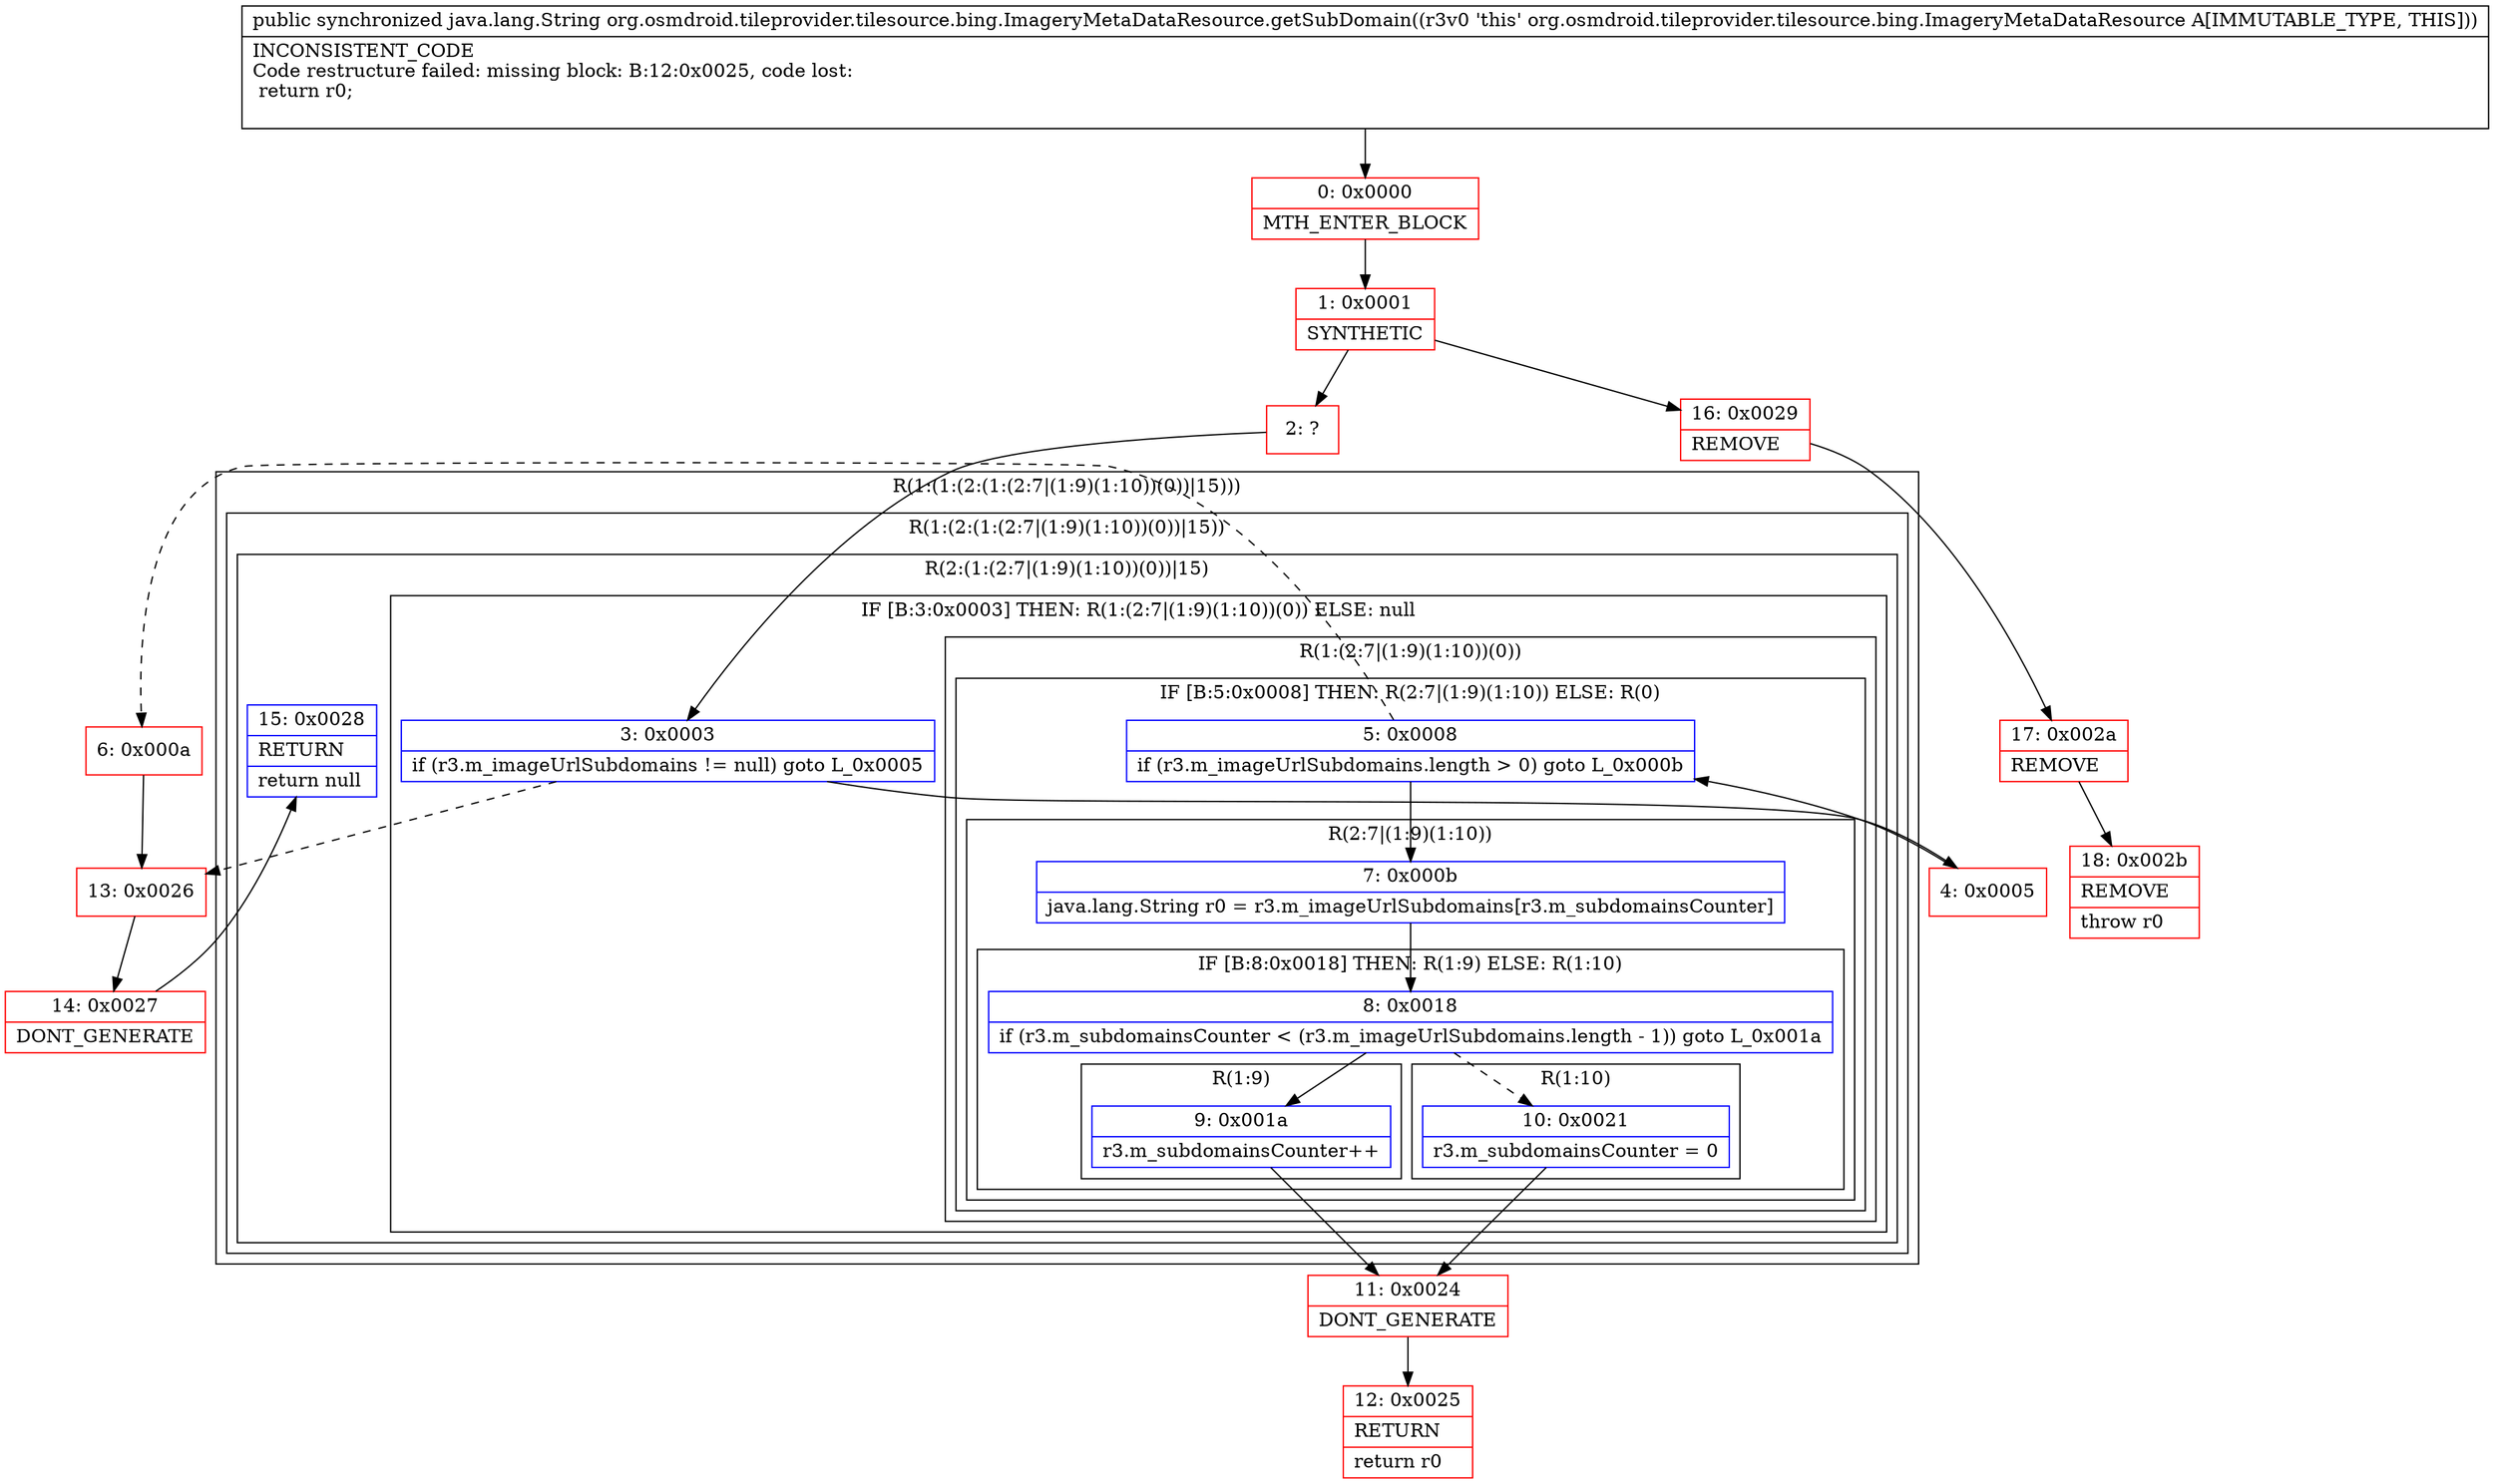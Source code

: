 digraph "CFG fororg.osmdroid.tileprovider.tilesource.bing.ImageryMetaDataResource.getSubDomain()Ljava\/lang\/String;" {
subgraph cluster_Region_1957413962 {
label = "R(1:(1:(2:(1:(2:7|(1:9)(1:10))(0))|15)))";
node [shape=record,color=blue];
subgraph cluster_Region_500905846 {
label = "R(1:(2:(1:(2:7|(1:9)(1:10))(0))|15))";
node [shape=record,color=blue];
subgraph cluster_Region_47334123 {
label = "R(2:(1:(2:7|(1:9)(1:10))(0))|15)";
node [shape=record,color=blue];
subgraph cluster_IfRegion_2065221544 {
label = "IF [B:3:0x0003] THEN: R(1:(2:7|(1:9)(1:10))(0)) ELSE: null";
node [shape=record,color=blue];
Node_3 [shape=record,label="{3\:\ 0x0003|if (r3.m_imageUrlSubdomains != null) goto L_0x0005\l}"];
subgraph cluster_Region_1362871573 {
label = "R(1:(2:7|(1:9)(1:10))(0))";
node [shape=record,color=blue];
subgraph cluster_IfRegion_362752195 {
label = "IF [B:5:0x0008] THEN: R(2:7|(1:9)(1:10)) ELSE: R(0)";
node [shape=record,color=blue];
Node_5 [shape=record,label="{5\:\ 0x0008|if (r3.m_imageUrlSubdomains.length \> 0) goto L_0x000b\l}"];
subgraph cluster_Region_969952920 {
label = "R(2:7|(1:9)(1:10))";
node [shape=record,color=blue];
Node_7 [shape=record,label="{7\:\ 0x000b|java.lang.String r0 = r3.m_imageUrlSubdomains[r3.m_subdomainsCounter]\l}"];
subgraph cluster_IfRegion_97183105 {
label = "IF [B:8:0x0018] THEN: R(1:9) ELSE: R(1:10)";
node [shape=record,color=blue];
Node_8 [shape=record,label="{8\:\ 0x0018|if (r3.m_subdomainsCounter \< (r3.m_imageUrlSubdomains.length \- 1)) goto L_0x001a\l}"];
subgraph cluster_Region_953304855 {
label = "R(1:9)";
node [shape=record,color=blue];
Node_9 [shape=record,label="{9\:\ 0x001a|r3.m_subdomainsCounter++\l}"];
}
subgraph cluster_Region_927874677 {
label = "R(1:10)";
node [shape=record,color=blue];
Node_10 [shape=record,label="{10\:\ 0x0021|r3.m_subdomainsCounter = 0\l}"];
}
}
}
subgraph cluster_Region_1543225711 {
label = "R(0)";
node [shape=record,color=blue];
}
}
}
}
Node_15 [shape=record,label="{15\:\ 0x0028|RETURN\l|return null\l}"];
}
}
}
Node_0 [shape=record,color=red,label="{0\:\ 0x0000|MTH_ENTER_BLOCK\l}"];
Node_1 [shape=record,color=red,label="{1\:\ 0x0001|SYNTHETIC\l}"];
Node_2 [shape=record,color=red,label="{2\:\ ?}"];
Node_4 [shape=record,color=red,label="{4\:\ 0x0005}"];
Node_6 [shape=record,color=red,label="{6\:\ 0x000a}"];
Node_11 [shape=record,color=red,label="{11\:\ 0x0024|DONT_GENERATE\l}"];
Node_12 [shape=record,color=red,label="{12\:\ 0x0025|RETURN\l|return r0\l}"];
Node_13 [shape=record,color=red,label="{13\:\ 0x0026}"];
Node_14 [shape=record,color=red,label="{14\:\ 0x0027|DONT_GENERATE\l}"];
Node_16 [shape=record,color=red,label="{16\:\ 0x0029|REMOVE\l}"];
Node_17 [shape=record,color=red,label="{17\:\ 0x002a|REMOVE\l}"];
Node_18 [shape=record,color=red,label="{18\:\ 0x002b|REMOVE\l|throw r0\l}"];
MethodNode[shape=record,label="{public synchronized java.lang.String org.osmdroid.tileprovider.tilesource.bing.ImageryMetaDataResource.getSubDomain((r3v0 'this' org.osmdroid.tileprovider.tilesource.bing.ImageryMetaDataResource A[IMMUTABLE_TYPE, THIS]))  | INCONSISTENT_CODE\lCode restructure failed: missing block: B:12:0x0025, code lost:\l    return r0;\l\l}"];
MethodNode -> Node_0;
Node_3 -> Node_4;
Node_3 -> Node_13[style=dashed];
Node_5 -> Node_6[style=dashed];
Node_5 -> Node_7;
Node_7 -> Node_8;
Node_8 -> Node_9;
Node_8 -> Node_10[style=dashed];
Node_9 -> Node_11;
Node_10 -> Node_11;
Node_0 -> Node_1;
Node_1 -> Node_2;
Node_1 -> Node_16;
Node_2 -> Node_3;
Node_4 -> Node_5;
Node_6 -> Node_13;
Node_11 -> Node_12;
Node_13 -> Node_14;
Node_14 -> Node_15;
Node_16 -> Node_17;
Node_17 -> Node_18;
}

